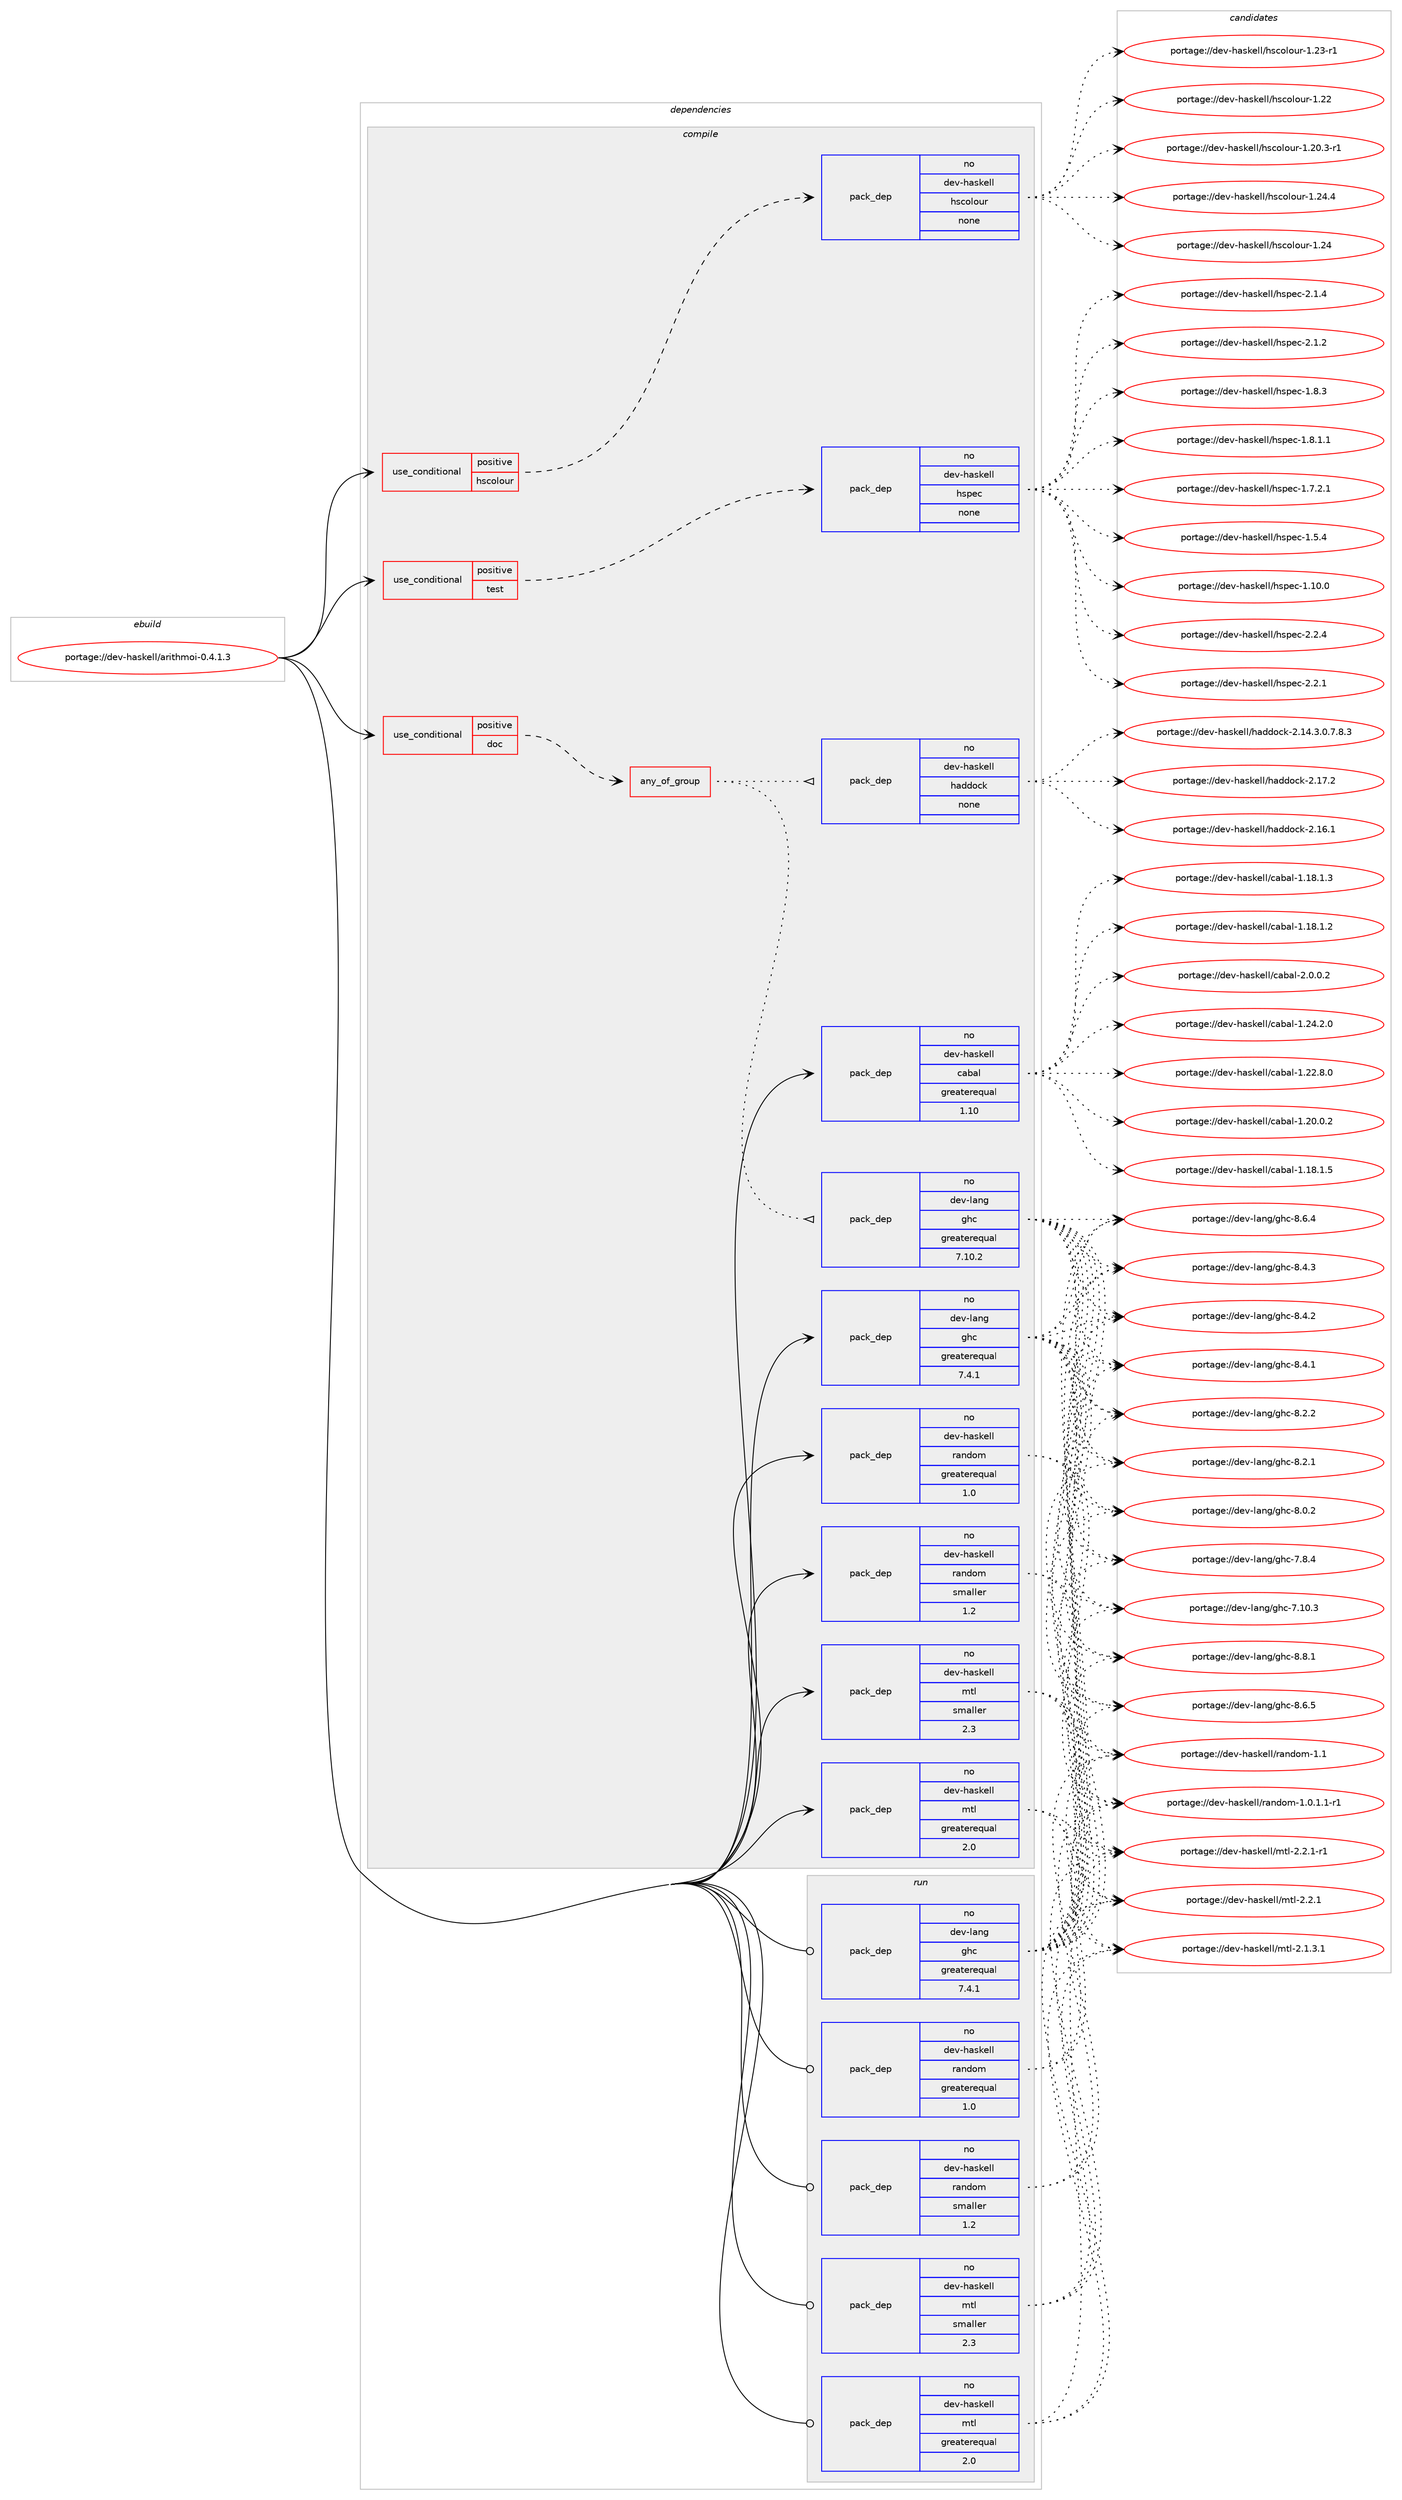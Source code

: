 digraph prolog {

# *************
# Graph options
# *************

newrank=true;
concentrate=true;
compound=true;
graph [rankdir=LR,fontname=Helvetica,fontsize=10,ranksep=1.5];#, ranksep=2.5, nodesep=0.2];
edge  [arrowhead=vee];
node  [fontname=Helvetica,fontsize=10];

# **********
# The ebuild
# **********

subgraph cluster_leftcol {
color=gray;
rank=same;
label=<<i>ebuild</i>>;
id [label="portage://dev-haskell/arithmoi-0.4.1.3", color=red, width=4, href="../dev-haskell/arithmoi-0.4.1.3.svg"];
}

# ****************
# The dependencies
# ****************

subgraph cluster_midcol {
color=gray;
label=<<i>dependencies</i>>;
subgraph cluster_compile {
fillcolor="#eeeeee";
style=filled;
label=<<i>compile</i>>;
subgraph cond135153 {
dependency572551 [label=<<TABLE BORDER="0" CELLBORDER="1" CELLSPACING="0" CELLPADDING="4"><TR><TD ROWSPAN="3" CELLPADDING="10">use_conditional</TD></TR><TR><TD>positive</TD></TR><TR><TD>doc</TD></TR></TABLE>>, shape=none, color=red];
subgraph any6863 {
dependency572552 [label=<<TABLE BORDER="0" CELLBORDER="1" CELLSPACING="0" CELLPADDING="4"><TR><TD CELLPADDING="10">any_of_group</TD></TR></TABLE>>, shape=none, color=red];subgraph pack430298 {
dependency572553 [label=<<TABLE BORDER="0" CELLBORDER="1" CELLSPACING="0" CELLPADDING="4" WIDTH="220"><TR><TD ROWSPAN="6" CELLPADDING="30">pack_dep</TD></TR><TR><TD WIDTH="110">no</TD></TR><TR><TD>dev-haskell</TD></TR><TR><TD>haddock</TD></TR><TR><TD>none</TD></TR><TR><TD></TD></TR></TABLE>>, shape=none, color=blue];
}
dependency572552:e -> dependency572553:w [weight=20,style="dotted",arrowhead="oinv"];
subgraph pack430299 {
dependency572554 [label=<<TABLE BORDER="0" CELLBORDER="1" CELLSPACING="0" CELLPADDING="4" WIDTH="220"><TR><TD ROWSPAN="6" CELLPADDING="30">pack_dep</TD></TR><TR><TD WIDTH="110">no</TD></TR><TR><TD>dev-lang</TD></TR><TR><TD>ghc</TD></TR><TR><TD>greaterequal</TD></TR><TR><TD>7.10.2</TD></TR></TABLE>>, shape=none, color=blue];
}
dependency572552:e -> dependency572554:w [weight=20,style="dotted",arrowhead="oinv"];
}
dependency572551:e -> dependency572552:w [weight=20,style="dashed",arrowhead="vee"];
}
id:e -> dependency572551:w [weight=20,style="solid",arrowhead="vee"];
subgraph cond135154 {
dependency572555 [label=<<TABLE BORDER="0" CELLBORDER="1" CELLSPACING="0" CELLPADDING="4"><TR><TD ROWSPAN="3" CELLPADDING="10">use_conditional</TD></TR><TR><TD>positive</TD></TR><TR><TD>hscolour</TD></TR></TABLE>>, shape=none, color=red];
subgraph pack430300 {
dependency572556 [label=<<TABLE BORDER="0" CELLBORDER="1" CELLSPACING="0" CELLPADDING="4" WIDTH="220"><TR><TD ROWSPAN="6" CELLPADDING="30">pack_dep</TD></TR><TR><TD WIDTH="110">no</TD></TR><TR><TD>dev-haskell</TD></TR><TR><TD>hscolour</TD></TR><TR><TD>none</TD></TR><TR><TD></TD></TR></TABLE>>, shape=none, color=blue];
}
dependency572555:e -> dependency572556:w [weight=20,style="dashed",arrowhead="vee"];
}
id:e -> dependency572555:w [weight=20,style="solid",arrowhead="vee"];
subgraph cond135155 {
dependency572557 [label=<<TABLE BORDER="0" CELLBORDER="1" CELLSPACING="0" CELLPADDING="4"><TR><TD ROWSPAN="3" CELLPADDING="10">use_conditional</TD></TR><TR><TD>positive</TD></TR><TR><TD>test</TD></TR></TABLE>>, shape=none, color=red];
subgraph pack430301 {
dependency572558 [label=<<TABLE BORDER="0" CELLBORDER="1" CELLSPACING="0" CELLPADDING="4" WIDTH="220"><TR><TD ROWSPAN="6" CELLPADDING="30">pack_dep</TD></TR><TR><TD WIDTH="110">no</TD></TR><TR><TD>dev-haskell</TD></TR><TR><TD>hspec</TD></TR><TR><TD>none</TD></TR><TR><TD></TD></TR></TABLE>>, shape=none, color=blue];
}
dependency572557:e -> dependency572558:w [weight=20,style="dashed",arrowhead="vee"];
}
id:e -> dependency572557:w [weight=20,style="solid",arrowhead="vee"];
subgraph pack430302 {
dependency572559 [label=<<TABLE BORDER="0" CELLBORDER="1" CELLSPACING="0" CELLPADDING="4" WIDTH="220"><TR><TD ROWSPAN="6" CELLPADDING="30">pack_dep</TD></TR><TR><TD WIDTH="110">no</TD></TR><TR><TD>dev-haskell</TD></TR><TR><TD>cabal</TD></TR><TR><TD>greaterequal</TD></TR><TR><TD>1.10</TD></TR></TABLE>>, shape=none, color=blue];
}
id:e -> dependency572559:w [weight=20,style="solid",arrowhead="vee"];
subgraph pack430303 {
dependency572560 [label=<<TABLE BORDER="0" CELLBORDER="1" CELLSPACING="0" CELLPADDING="4" WIDTH="220"><TR><TD ROWSPAN="6" CELLPADDING="30">pack_dep</TD></TR><TR><TD WIDTH="110">no</TD></TR><TR><TD>dev-haskell</TD></TR><TR><TD>mtl</TD></TR><TR><TD>greaterequal</TD></TR><TR><TD>2.0</TD></TR></TABLE>>, shape=none, color=blue];
}
id:e -> dependency572560:w [weight=20,style="solid",arrowhead="vee"];
subgraph pack430304 {
dependency572561 [label=<<TABLE BORDER="0" CELLBORDER="1" CELLSPACING="0" CELLPADDING="4" WIDTH="220"><TR><TD ROWSPAN="6" CELLPADDING="30">pack_dep</TD></TR><TR><TD WIDTH="110">no</TD></TR><TR><TD>dev-haskell</TD></TR><TR><TD>mtl</TD></TR><TR><TD>smaller</TD></TR><TR><TD>2.3</TD></TR></TABLE>>, shape=none, color=blue];
}
id:e -> dependency572561:w [weight=20,style="solid",arrowhead="vee"];
subgraph pack430305 {
dependency572562 [label=<<TABLE BORDER="0" CELLBORDER="1" CELLSPACING="0" CELLPADDING="4" WIDTH="220"><TR><TD ROWSPAN="6" CELLPADDING="30">pack_dep</TD></TR><TR><TD WIDTH="110">no</TD></TR><TR><TD>dev-haskell</TD></TR><TR><TD>random</TD></TR><TR><TD>greaterequal</TD></TR><TR><TD>1.0</TD></TR></TABLE>>, shape=none, color=blue];
}
id:e -> dependency572562:w [weight=20,style="solid",arrowhead="vee"];
subgraph pack430306 {
dependency572563 [label=<<TABLE BORDER="0" CELLBORDER="1" CELLSPACING="0" CELLPADDING="4" WIDTH="220"><TR><TD ROWSPAN="6" CELLPADDING="30">pack_dep</TD></TR><TR><TD WIDTH="110">no</TD></TR><TR><TD>dev-haskell</TD></TR><TR><TD>random</TD></TR><TR><TD>smaller</TD></TR><TR><TD>1.2</TD></TR></TABLE>>, shape=none, color=blue];
}
id:e -> dependency572563:w [weight=20,style="solid",arrowhead="vee"];
subgraph pack430307 {
dependency572564 [label=<<TABLE BORDER="0" CELLBORDER="1" CELLSPACING="0" CELLPADDING="4" WIDTH="220"><TR><TD ROWSPAN="6" CELLPADDING="30">pack_dep</TD></TR><TR><TD WIDTH="110">no</TD></TR><TR><TD>dev-lang</TD></TR><TR><TD>ghc</TD></TR><TR><TD>greaterequal</TD></TR><TR><TD>7.4.1</TD></TR></TABLE>>, shape=none, color=blue];
}
id:e -> dependency572564:w [weight=20,style="solid",arrowhead="vee"];
}
subgraph cluster_compileandrun {
fillcolor="#eeeeee";
style=filled;
label=<<i>compile and run</i>>;
}
subgraph cluster_run {
fillcolor="#eeeeee";
style=filled;
label=<<i>run</i>>;
subgraph pack430308 {
dependency572565 [label=<<TABLE BORDER="0" CELLBORDER="1" CELLSPACING="0" CELLPADDING="4" WIDTH="220"><TR><TD ROWSPAN="6" CELLPADDING="30">pack_dep</TD></TR><TR><TD WIDTH="110">no</TD></TR><TR><TD>dev-haskell</TD></TR><TR><TD>mtl</TD></TR><TR><TD>greaterequal</TD></TR><TR><TD>2.0</TD></TR></TABLE>>, shape=none, color=blue];
}
id:e -> dependency572565:w [weight=20,style="solid",arrowhead="odot"];
subgraph pack430309 {
dependency572566 [label=<<TABLE BORDER="0" CELLBORDER="1" CELLSPACING="0" CELLPADDING="4" WIDTH="220"><TR><TD ROWSPAN="6" CELLPADDING="30">pack_dep</TD></TR><TR><TD WIDTH="110">no</TD></TR><TR><TD>dev-haskell</TD></TR><TR><TD>mtl</TD></TR><TR><TD>smaller</TD></TR><TR><TD>2.3</TD></TR></TABLE>>, shape=none, color=blue];
}
id:e -> dependency572566:w [weight=20,style="solid",arrowhead="odot"];
subgraph pack430310 {
dependency572567 [label=<<TABLE BORDER="0" CELLBORDER="1" CELLSPACING="0" CELLPADDING="4" WIDTH="220"><TR><TD ROWSPAN="6" CELLPADDING="30">pack_dep</TD></TR><TR><TD WIDTH="110">no</TD></TR><TR><TD>dev-haskell</TD></TR><TR><TD>random</TD></TR><TR><TD>greaterequal</TD></TR><TR><TD>1.0</TD></TR></TABLE>>, shape=none, color=blue];
}
id:e -> dependency572567:w [weight=20,style="solid",arrowhead="odot"];
subgraph pack430311 {
dependency572568 [label=<<TABLE BORDER="0" CELLBORDER="1" CELLSPACING="0" CELLPADDING="4" WIDTH="220"><TR><TD ROWSPAN="6" CELLPADDING="30">pack_dep</TD></TR><TR><TD WIDTH="110">no</TD></TR><TR><TD>dev-haskell</TD></TR><TR><TD>random</TD></TR><TR><TD>smaller</TD></TR><TR><TD>1.2</TD></TR></TABLE>>, shape=none, color=blue];
}
id:e -> dependency572568:w [weight=20,style="solid",arrowhead="odot"];
subgraph pack430312 {
dependency572569 [label=<<TABLE BORDER="0" CELLBORDER="1" CELLSPACING="0" CELLPADDING="4" WIDTH="220"><TR><TD ROWSPAN="6" CELLPADDING="30">pack_dep</TD></TR><TR><TD WIDTH="110">no</TD></TR><TR><TD>dev-lang</TD></TR><TR><TD>ghc</TD></TR><TR><TD>greaterequal</TD></TR><TR><TD>7.4.1</TD></TR></TABLE>>, shape=none, color=blue];
}
id:e -> dependency572569:w [weight=20,style="solid",arrowhead="odot"];
}
}

# **************
# The candidates
# **************

subgraph cluster_choices {
rank=same;
color=gray;
label=<<i>candidates</i>>;

subgraph choice430298 {
color=black;
nodesep=1;
choice100101118451049711510710110810847104971001001119910745504649554650 [label="portage://dev-haskell/haddock-2.17.2", color=red, width=4,href="../dev-haskell/haddock-2.17.2.svg"];
choice100101118451049711510710110810847104971001001119910745504649544649 [label="portage://dev-haskell/haddock-2.16.1", color=red, width=4,href="../dev-haskell/haddock-2.16.1.svg"];
choice1001011184510497115107101108108471049710010011199107455046495246514648465546564651 [label="portage://dev-haskell/haddock-2.14.3.0.7.8.3", color=red, width=4,href="../dev-haskell/haddock-2.14.3.0.7.8.3.svg"];
dependency572553:e -> choice100101118451049711510710110810847104971001001119910745504649554650:w [style=dotted,weight="100"];
dependency572553:e -> choice100101118451049711510710110810847104971001001119910745504649544649:w [style=dotted,weight="100"];
dependency572553:e -> choice1001011184510497115107101108108471049710010011199107455046495246514648465546564651:w [style=dotted,weight="100"];
}
subgraph choice430299 {
color=black;
nodesep=1;
choice10010111845108971101034710310499455646564649 [label="portage://dev-lang/ghc-8.8.1", color=red, width=4,href="../dev-lang/ghc-8.8.1.svg"];
choice10010111845108971101034710310499455646544653 [label="portage://dev-lang/ghc-8.6.5", color=red, width=4,href="../dev-lang/ghc-8.6.5.svg"];
choice10010111845108971101034710310499455646544652 [label="portage://dev-lang/ghc-8.6.4", color=red, width=4,href="../dev-lang/ghc-8.6.4.svg"];
choice10010111845108971101034710310499455646524651 [label="portage://dev-lang/ghc-8.4.3", color=red, width=4,href="../dev-lang/ghc-8.4.3.svg"];
choice10010111845108971101034710310499455646524650 [label="portage://dev-lang/ghc-8.4.2", color=red, width=4,href="../dev-lang/ghc-8.4.2.svg"];
choice10010111845108971101034710310499455646524649 [label="portage://dev-lang/ghc-8.4.1", color=red, width=4,href="../dev-lang/ghc-8.4.1.svg"];
choice10010111845108971101034710310499455646504650 [label="portage://dev-lang/ghc-8.2.2", color=red, width=4,href="../dev-lang/ghc-8.2.2.svg"];
choice10010111845108971101034710310499455646504649 [label="portage://dev-lang/ghc-8.2.1", color=red, width=4,href="../dev-lang/ghc-8.2.1.svg"];
choice10010111845108971101034710310499455646484650 [label="portage://dev-lang/ghc-8.0.2", color=red, width=4,href="../dev-lang/ghc-8.0.2.svg"];
choice10010111845108971101034710310499455546564652 [label="portage://dev-lang/ghc-7.8.4", color=red, width=4,href="../dev-lang/ghc-7.8.4.svg"];
choice1001011184510897110103471031049945554649484651 [label="portage://dev-lang/ghc-7.10.3", color=red, width=4,href="../dev-lang/ghc-7.10.3.svg"];
dependency572554:e -> choice10010111845108971101034710310499455646564649:w [style=dotted,weight="100"];
dependency572554:e -> choice10010111845108971101034710310499455646544653:w [style=dotted,weight="100"];
dependency572554:e -> choice10010111845108971101034710310499455646544652:w [style=dotted,weight="100"];
dependency572554:e -> choice10010111845108971101034710310499455646524651:w [style=dotted,weight="100"];
dependency572554:e -> choice10010111845108971101034710310499455646524650:w [style=dotted,weight="100"];
dependency572554:e -> choice10010111845108971101034710310499455646524649:w [style=dotted,weight="100"];
dependency572554:e -> choice10010111845108971101034710310499455646504650:w [style=dotted,weight="100"];
dependency572554:e -> choice10010111845108971101034710310499455646504649:w [style=dotted,weight="100"];
dependency572554:e -> choice10010111845108971101034710310499455646484650:w [style=dotted,weight="100"];
dependency572554:e -> choice10010111845108971101034710310499455546564652:w [style=dotted,weight="100"];
dependency572554:e -> choice1001011184510897110103471031049945554649484651:w [style=dotted,weight="100"];
}
subgraph choice430300 {
color=black;
nodesep=1;
choice1001011184510497115107101108108471041159911110811111711445494650524652 [label="portage://dev-haskell/hscolour-1.24.4", color=red, width=4,href="../dev-haskell/hscolour-1.24.4.svg"];
choice100101118451049711510710110810847104115991111081111171144549465052 [label="portage://dev-haskell/hscolour-1.24", color=red, width=4,href="../dev-haskell/hscolour-1.24.svg"];
choice1001011184510497115107101108108471041159911110811111711445494650514511449 [label="portage://dev-haskell/hscolour-1.23-r1", color=red, width=4,href="../dev-haskell/hscolour-1.23-r1.svg"];
choice100101118451049711510710110810847104115991111081111171144549465050 [label="portage://dev-haskell/hscolour-1.22", color=red, width=4,href="../dev-haskell/hscolour-1.22.svg"];
choice10010111845104971151071011081084710411599111108111117114454946504846514511449 [label="portage://dev-haskell/hscolour-1.20.3-r1", color=red, width=4,href="../dev-haskell/hscolour-1.20.3-r1.svg"];
dependency572556:e -> choice1001011184510497115107101108108471041159911110811111711445494650524652:w [style=dotted,weight="100"];
dependency572556:e -> choice100101118451049711510710110810847104115991111081111171144549465052:w [style=dotted,weight="100"];
dependency572556:e -> choice1001011184510497115107101108108471041159911110811111711445494650514511449:w [style=dotted,weight="100"];
dependency572556:e -> choice100101118451049711510710110810847104115991111081111171144549465050:w [style=dotted,weight="100"];
dependency572556:e -> choice10010111845104971151071011081084710411599111108111117114454946504846514511449:w [style=dotted,weight="100"];
}
subgraph choice430301 {
color=black;
nodesep=1;
choice10010111845104971151071011081084710411511210199455046504652 [label="portage://dev-haskell/hspec-2.2.4", color=red, width=4,href="../dev-haskell/hspec-2.2.4.svg"];
choice10010111845104971151071011081084710411511210199455046504649 [label="portage://dev-haskell/hspec-2.2.1", color=red, width=4,href="../dev-haskell/hspec-2.2.1.svg"];
choice10010111845104971151071011081084710411511210199455046494652 [label="portage://dev-haskell/hspec-2.1.4", color=red, width=4,href="../dev-haskell/hspec-2.1.4.svg"];
choice10010111845104971151071011081084710411511210199455046494650 [label="portage://dev-haskell/hspec-2.1.2", color=red, width=4,href="../dev-haskell/hspec-2.1.2.svg"];
choice10010111845104971151071011081084710411511210199454946564651 [label="portage://dev-haskell/hspec-1.8.3", color=red, width=4,href="../dev-haskell/hspec-1.8.3.svg"];
choice100101118451049711510710110810847104115112101994549465646494649 [label="portage://dev-haskell/hspec-1.8.1.1", color=red, width=4,href="../dev-haskell/hspec-1.8.1.1.svg"];
choice100101118451049711510710110810847104115112101994549465546504649 [label="portage://dev-haskell/hspec-1.7.2.1", color=red, width=4,href="../dev-haskell/hspec-1.7.2.1.svg"];
choice10010111845104971151071011081084710411511210199454946534652 [label="portage://dev-haskell/hspec-1.5.4", color=red, width=4,href="../dev-haskell/hspec-1.5.4.svg"];
choice1001011184510497115107101108108471041151121019945494649484648 [label="portage://dev-haskell/hspec-1.10.0", color=red, width=4,href="../dev-haskell/hspec-1.10.0.svg"];
dependency572558:e -> choice10010111845104971151071011081084710411511210199455046504652:w [style=dotted,weight="100"];
dependency572558:e -> choice10010111845104971151071011081084710411511210199455046504649:w [style=dotted,weight="100"];
dependency572558:e -> choice10010111845104971151071011081084710411511210199455046494652:w [style=dotted,weight="100"];
dependency572558:e -> choice10010111845104971151071011081084710411511210199455046494650:w [style=dotted,weight="100"];
dependency572558:e -> choice10010111845104971151071011081084710411511210199454946564651:w [style=dotted,weight="100"];
dependency572558:e -> choice100101118451049711510710110810847104115112101994549465646494649:w [style=dotted,weight="100"];
dependency572558:e -> choice100101118451049711510710110810847104115112101994549465546504649:w [style=dotted,weight="100"];
dependency572558:e -> choice10010111845104971151071011081084710411511210199454946534652:w [style=dotted,weight="100"];
dependency572558:e -> choice1001011184510497115107101108108471041151121019945494649484648:w [style=dotted,weight="100"];
}
subgraph choice430302 {
color=black;
nodesep=1;
choice100101118451049711510710110810847999798971084550464846484650 [label="portage://dev-haskell/cabal-2.0.0.2", color=red, width=4,href="../dev-haskell/cabal-2.0.0.2.svg"];
choice10010111845104971151071011081084799979897108454946505246504648 [label="portage://dev-haskell/cabal-1.24.2.0", color=red, width=4,href="../dev-haskell/cabal-1.24.2.0.svg"];
choice10010111845104971151071011081084799979897108454946505046564648 [label="portage://dev-haskell/cabal-1.22.8.0", color=red, width=4,href="../dev-haskell/cabal-1.22.8.0.svg"];
choice10010111845104971151071011081084799979897108454946504846484650 [label="portage://dev-haskell/cabal-1.20.0.2", color=red, width=4,href="../dev-haskell/cabal-1.20.0.2.svg"];
choice10010111845104971151071011081084799979897108454946495646494653 [label="portage://dev-haskell/cabal-1.18.1.5", color=red, width=4,href="../dev-haskell/cabal-1.18.1.5.svg"];
choice10010111845104971151071011081084799979897108454946495646494651 [label="portage://dev-haskell/cabal-1.18.1.3", color=red, width=4,href="../dev-haskell/cabal-1.18.1.3.svg"];
choice10010111845104971151071011081084799979897108454946495646494650 [label="portage://dev-haskell/cabal-1.18.1.2", color=red, width=4,href="../dev-haskell/cabal-1.18.1.2.svg"];
dependency572559:e -> choice100101118451049711510710110810847999798971084550464846484650:w [style=dotted,weight="100"];
dependency572559:e -> choice10010111845104971151071011081084799979897108454946505246504648:w [style=dotted,weight="100"];
dependency572559:e -> choice10010111845104971151071011081084799979897108454946505046564648:w [style=dotted,weight="100"];
dependency572559:e -> choice10010111845104971151071011081084799979897108454946504846484650:w [style=dotted,weight="100"];
dependency572559:e -> choice10010111845104971151071011081084799979897108454946495646494653:w [style=dotted,weight="100"];
dependency572559:e -> choice10010111845104971151071011081084799979897108454946495646494651:w [style=dotted,weight="100"];
dependency572559:e -> choice10010111845104971151071011081084799979897108454946495646494650:w [style=dotted,weight="100"];
}
subgraph choice430303 {
color=black;
nodesep=1;
choice1001011184510497115107101108108471091161084550465046494511449 [label="portage://dev-haskell/mtl-2.2.1-r1", color=red, width=4,href="../dev-haskell/mtl-2.2.1-r1.svg"];
choice100101118451049711510710110810847109116108455046504649 [label="portage://dev-haskell/mtl-2.2.1", color=red, width=4,href="../dev-haskell/mtl-2.2.1.svg"];
choice1001011184510497115107101108108471091161084550464946514649 [label="portage://dev-haskell/mtl-2.1.3.1", color=red, width=4,href="../dev-haskell/mtl-2.1.3.1.svg"];
dependency572560:e -> choice1001011184510497115107101108108471091161084550465046494511449:w [style=dotted,weight="100"];
dependency572560:e -> choice100101118451049711510710110810847109116108455046504649:w [style=dotted,weight="100"];
dependency572560:e -> choice1001011184510497115107101108108471091161084550464946514649:w [style=dotted,weight="100"];
}
subgraph choice430304 {
color=black;
nodesep=1;
choice1001011184510497115107101108108471091161084550465046494511449 [label="portage://dev-haskell/mtl-2.2.1-r1", color=red, width=4,href="../dev-haskell/mtl-2.2.1-r1.svg"];
choice100101118451049711510710110810847109116108455046504649 [label="portage://dev-haskell/mtl-2.2.1", color=red, width=4,href="../dev-haskell/mtl-2.2.1.svg"];
choice1001011184510497115107101108108471091161084550464946514649 [label="portage://dev-haskell/mtl-2.1.3.1", color=red, width=4,href="../dev-haskell/mtl-2.1.3.1.svg"];
dependency572561:e -> choice1001011184510497115107101108108471091161084550465046494511449:w [style=dotted,weight="100"];
dependency572561:e -> choice100101118451049711510710110810847109116108455046504649:w [style=dotted,weight="100"];
dependency572561:e -> choice1001011184510497115107101108108471091161084550464946514649:w [style=dotted,weight="100"];
}
subgraph choice430305 {
color=black;
nodesep=1;
choice1001011184510497115107101108108471149711010011110945494649 [label="portage://dev-haskell/random-1.1", color=red, width=4,href="../dev-haskell/random-1.1.svg"];
choice1001011184510497115107101108108471149711010011110945494648464946494511449 [label="portage://dev-haskell/random-1.0.1.1-r1", color=red, width=4,href="../dev-haskell/random-1.0.1.1-r1.svg"];
dependency572562:e -> choice1001011184510497115107101108108471149711010011110945494649:w [style=dotted,weight="100"];
dependency572562:e -> choice1001011184510497115107101108108471149711010011110945494648464946494511449:w [style=dotted,weight="100"];
}
subgraph choice430306 {
color=black;
nodesep=1;
choice1001011184510497115107101108108471149711010011110945494649 [label="portage://dev-haskell/random-1.1", color=red, width=4,href="../dev-haskell/random-1.1.svg"];
choice1001011184510497115107101108108471149711010011110945494648464946494511449 [label="portage://dev-haskell/random-1.0.1.1-r1", color=red, width=4,href="../dev-haskell/random-1.0.1.1-r1.svg"];
dependency572563:e -> choice1001011184510497115107101108108471149711010011110945494649:w [style=dotted,weight="100"];
dependency572563:e -> choice1001011184510497115107101108108471149711010011110945494648464946494511449:w [style=dotted,weight="100"];
}
subgraph choice430307 {
color=black;
nodesep=1;
choice10010111845108971101034710310499455646564649 [label="portage://dev-lang/ghc-8.8.1", color=red, width=4,href="../dev-lang/ghc-8.8.1.svg"];
choice10010111845108971101034710310499455646544653 [label="portage://dev-lang/ghc-8.6.5", color=red, width=4,href="../dev-lang/ghc-8.6.5.svg"];
choice10010111845108971101034710310499455646544652 [label="portage://dev-lang/ghc-8.6.4", color=red, width=4,href="../dev-lang/ghc-8.6.4.svg"];
choice10010111845108971101034710310499455646524651 [label="portage://dev-lang/ghc-8.4.3", color=red, width=4,href="../dev-lang/ghc-8.4.3.svg"];
choice10010111845108971101034710310499455646524650 [label="portage://dev-lang/ghc-8.4.2", color=red, width=4,href="../dev-lang/ghc-8.4.2.svg"];
choice10010111845108971101034710310499455646524649 [label="portage://dev-lang/ghc-8.4.1", color=red, width=4,href="../dev-lang/ghc-8.4.1.svg"];
choice10010111845108971101034710310499455646504650 [label="portage://dev-lang/ghc-8.2.2", color=red, width=4,href="../dev-lang/ghc-8.2.2.svg"];
choice10010111845108971101034710310499455646504649 [label="portage://dev-lang/ghc-8.2.1", color=red, width=4,href="../dev-lang/ghc-8.2.1.svg"];
choice10010111845108971101034710310499455646484650 [label="portage://dev-lang/ghc-8.0.2", color=red, width=4,href="../dev-lang/ghc-8.0.2.svg"];
choice10010111845108971101034710310499455546564652 [label="portage://dev-lang/ghc-7.8.4", color=red, width=4,href="../dev-lang/ghc-7.8.4.svg"];
choice1001011184510897110103471031049945554649484651 [label="portage://dev-lang/ghc-7.10.3", color=red, width=4,href="../dev-lang/ghc-7.10.3.svg"];
dependency572564:e -> choice10010111845108971101034710310499455646564649:w [style=dotted,weight="100"];
dependency572564:e -> choice10010111845108971101034710310499455646544653:w [style=dotted,weight="100"];
dependency572564:e -> choice10010111845108971101034710310499455646544652:w [style=dotted,weight="100"];
dependency572564:e -> choice10010111845108971101034710310499455646524651:w [style=dotted,weight="100"];
dependency572564:e -> choice10010111845108971101034710310499455646524650:w [style=dotted,weight="100"];
dependency572564:e -> choice10010111845108971101034710310499455646524649:w [style=dotted,weight="100"];
dependency572564:e -> choice10010111845108971101034710310499455646504650:w [style=dotted,weight="100"];
dependency572564:e -> choice10010111845108971101034710310499455646504649:w [style=dotted,weight="100"];
dependency572564:e -> choice10010111845108971101034710310499455646484650:w [style=dotted,weight="100"];
dependency572564:e -> choice10010111845108971101034710310499455546564652:w [style=dotted,weight="100"];
dependency572564:e -> choice1001011184510897110103471031049945554649484651:w [style=dotted,weight="100"];
}
subgraph choice430308 {
color=black;
nodesep=1;
choice1001011184510497115107101108108471091161084550465046494511449 [label="portage://dev-haskell/mtl-2.2.1-r1", color=red, width=4,href="../dev-haskell/mtl-2.2.1-r1.svg"];
choice100101118451049711510710110810847109116108455046504649 [label="portage://dev-haskell/mtl-2.2.1", color=red, width=4,href="../dev-haskell/mtl-2.2.1.svg"];
choice1001011184510497115107101108108471091161084550464946514649 [label="portage://dev-haskell/mtl-2.1.3.1", color=red, width=4,href="../dev-haskell/mtl-2.1.3.1.svg"];
dependency572565:e -> choice1001011184510497115107101108108471091161084550465046494511449:w [style=dotted,weight="100"];
dependency572565:e -> choice100101118451049711510710110810847109116108455046504649:w [style=dotted,weight="100"];
dependency572565:e -> choice1001011184510497115107101108108471091161084550464946514649:w [style=dotted,weight="100"];
}
subgraph choice430309 {
color=black;
nodesep=1;
choice1001011184510497115107101108108471091161084550465046494511449 [label="portage://dev-haskell/mtl-2.2.1-r1", color=red, width=4,href="../dev-haskell/mtl-2.2.1-r1.svg"];
choice100101118451049711510710110810847109116108455046504649 [label="portage://dev-haskell/mtl-2.2.1", color=red, width=4,href="../dev-haskell/mtl-2.2.1.svg"];
choice1001011184510497115107101108108471091161084550464946514649 [label="portage://dev-haskell/mtl-2.1.3.1", color=red, width=4,href="../dev-haskell/mtl-2.1.3.1.svg"];
dependency572566:e -> choice1001011184510497115107101108108471091161084550465046494511449:w [style=dotted,weight="100"];
dependency572566:e -> choice100101118451049711510710110810847109116108455046504649:w [style=dotted,weight="100"];
dependency572566:e -> choice1001011184510497115107101108108471091161084550464946514649:w [style=dotted,weight="100"];
}
subgraph choice430310 {
color=black;
nodesep=1;
choice1001011184510497115107101108108471149711010011110945494649 [label="portage://dev-haskell/random-1.1", color=red, width=4,href="../dev-haskell/random-1.1.svg"];
choice1001011184510497115107101108108471149711010011110945494648464946494511449 [label="portage://dev-haskell/random-1.0.1.1-r1", color=red, width=4,href="../dev-haskell/random-1.0.1.1-r1.svg"];
dependency572567:e -> choice1001011184510497115107101108108471149711010011110945494649:w [style=dotted,weight="100"];
dependency572567:e -> choice1001011184510497115107101108108471149711010011110945494648464946494511449:w [style=dotted,weight="100"];
}
subgraph choice430311 {
color=black;
nodesep=1;
choice1001011184510497115107101108108471149711010011110945494649 [label="portage://dev-haskell/random-1.1", color=red, width=4,href="../dev-haskell/random-1.1.svg"];
choice1001011184510497115107101108108471149711010011110945494648464946494511449 [label="portage://dev-haskell/random-1.0.1.1-r1", color=red, width=4,href="../dev-haskell/random-1.0.1.1-r1.svg"];
dependency572568:e -> choice1001011184510497115107101108108471149711010011110945494649:w [style=dotted,weight="100"];
dependency572568:e -> choice1001011184510497115107101108108471149711010011110945494648464946494511449:w [style=dotted,weight="100"];
}
subgraph choice430312 {
color=black;
nodesep=1;
choice10010111845108971101034710310499455646564649 [label="portage://dev-lang/ghc-8.8.1", color=red, width=4,href="../dev-lang/ghc-8.8.1.svg"];
choice10010111845108971101034710310499455646544653 [label="portage://dev-lang/ghc-8.6.5", color=red, width=4,href="../dev-lang/ghc-8.6.5.svg"];
choice10010111845108971101034710310499455646544652 [label="portage://dev-lang/ghc-8.6.4", color=red, width=4,href="../dev-lang/ghc-8.6.4.svg"];
choice10010111845108971101034710310499455646524651 [label="portage://dev-lang/ghc-8.4.3", color=red, width=4,href="../dev-lang/ghc-8.4.3.svg"];
choice10010111845108971101034710310499455646524650 [label="portage://dev-lang/ghc-8.4.2", color=red, width=4,href="../dev-lang/ghc-8.4.2.svg"];
choice10010111845108971101034710310499455646524649 [label="portage://dev-lang/ghc-8.4.1", color=red, width=4,href="../dev-lang/ghc-8.4.1.svg"];
choice10010111845108971101034710310499455646504650 [label="portage://dev-lang/ghc-8.2.2", color=red, width=4,href="../dev-lang/ghc-8.2.2.svg"];
choice10010111845108971101034710310499455646504649 [label="portage://dev-lang/ghc-8.2.1", color=red, width=4,href="../dev-lang/ghc-8.2.1.svg"];
choice10010111845108971101034710310499455646484650 [label="portage://dev-lang/ghc-8.0.2", color=red, width=4,href="../dev-lang/ghc-8.0.2.svg"];
choice10010111845108971101034710310499455546564652 [label="portage://dev-lang/ghc-7.8.4", color=red, width=4,href="../dev-lang/ghc-7.8.4.svg"];
choice1001011184510897110103471031049945554649484651 [label="portage://dev-lang/ghc-7.10.3", color=red, width=4,href="../dev-lang/ghc-7.10.3.svg"];
dependency572569:e -> choice10010111845108971101034710310499455646564649:w [style=dotted,weight="100"];
dependency572569:e -> choice10010111845108971101034710310499455646544653:w [style=dotted,weight="100"];
dependency572569:e -> choice10010111845108971101034710310499455646544652:w [style=dotted,weight="100"];
dependency572569:e -> choice10010111845108971101034710310499455646524651:w [style=dotted,weight="100"];
dependency572569:e -> choice10010111845108971101034710310499455646524650:w [style=dotted,weight="100"];
dependency572569:e -> choice10010111845108971101034710310499455646524649:w [style=dotted,weight="100"];
dependency572569:e -> choice10010111845108971101034710310499455646504650:w [style=dotted,weight="100"];
dependency572569:e -> choice10010111845108971101034710310499455646504649:w [style=dotted,weight="100"];
dependency572569:e -> choice10010111845108971101034710310499455646484650:w [style=dotted,weight="100"];
dependency572569:e -> choice10010111845108971101034710310499455546564652:w [style=dotted,weight="100"];
dependency572569:e -> choice1001011184510897110103471031049945554649484651:w [style=dotted,weight="100"];
}
}

}

